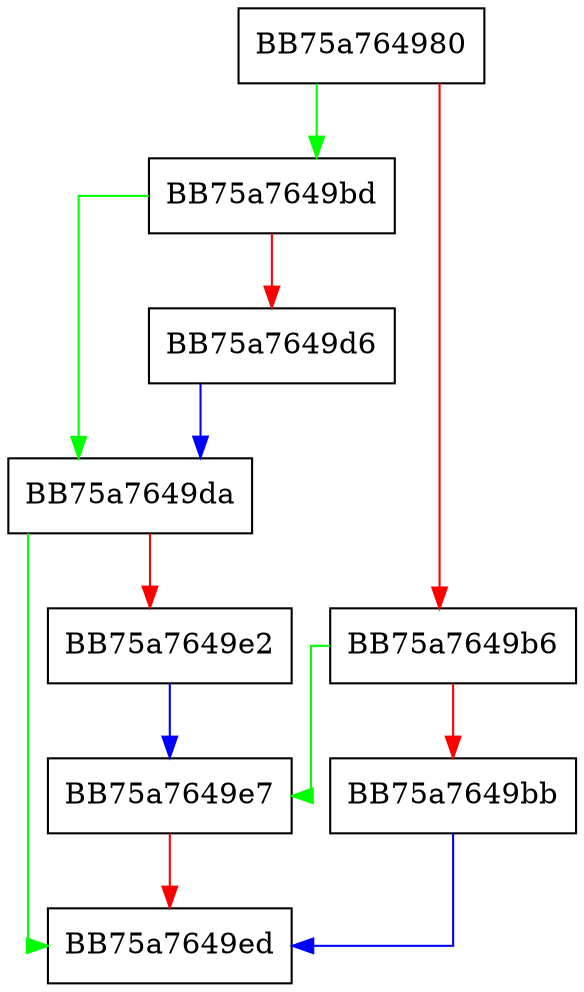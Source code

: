 digraph GetPvpRing {
  node [shape="box"];
  graph [splines=ortho];
  BB75a764980 -> BB75a7649bd [color="green"];
  BB75a764980 -> BB75a7649b6 [color="red"];
  BB75a7649b6 -> BB75a7649e7 [color="green"];
  BB75a7649b6 -> BB75a7649bb [color="red"];
  BB75a7649bb -> BB75a7649ed [color="blue"];
  BB75a7649bd -> BB75a7649da [color="green"];
  BB75a7649bd -> BB75a7649d6 [color="red"];
  BB75a7649d6 -> BB75a7649da [color="blue"];
  BB75a7649da -> BB75a7649ed [color="green"];
  BB75a7649da -> BB75a7649e2 [color="red"];
  BB75a7649e2 -> BB75a7649e7 [color="blue"];
  BB75a7649e7 -> BB75a7649ed [color="red"];
}